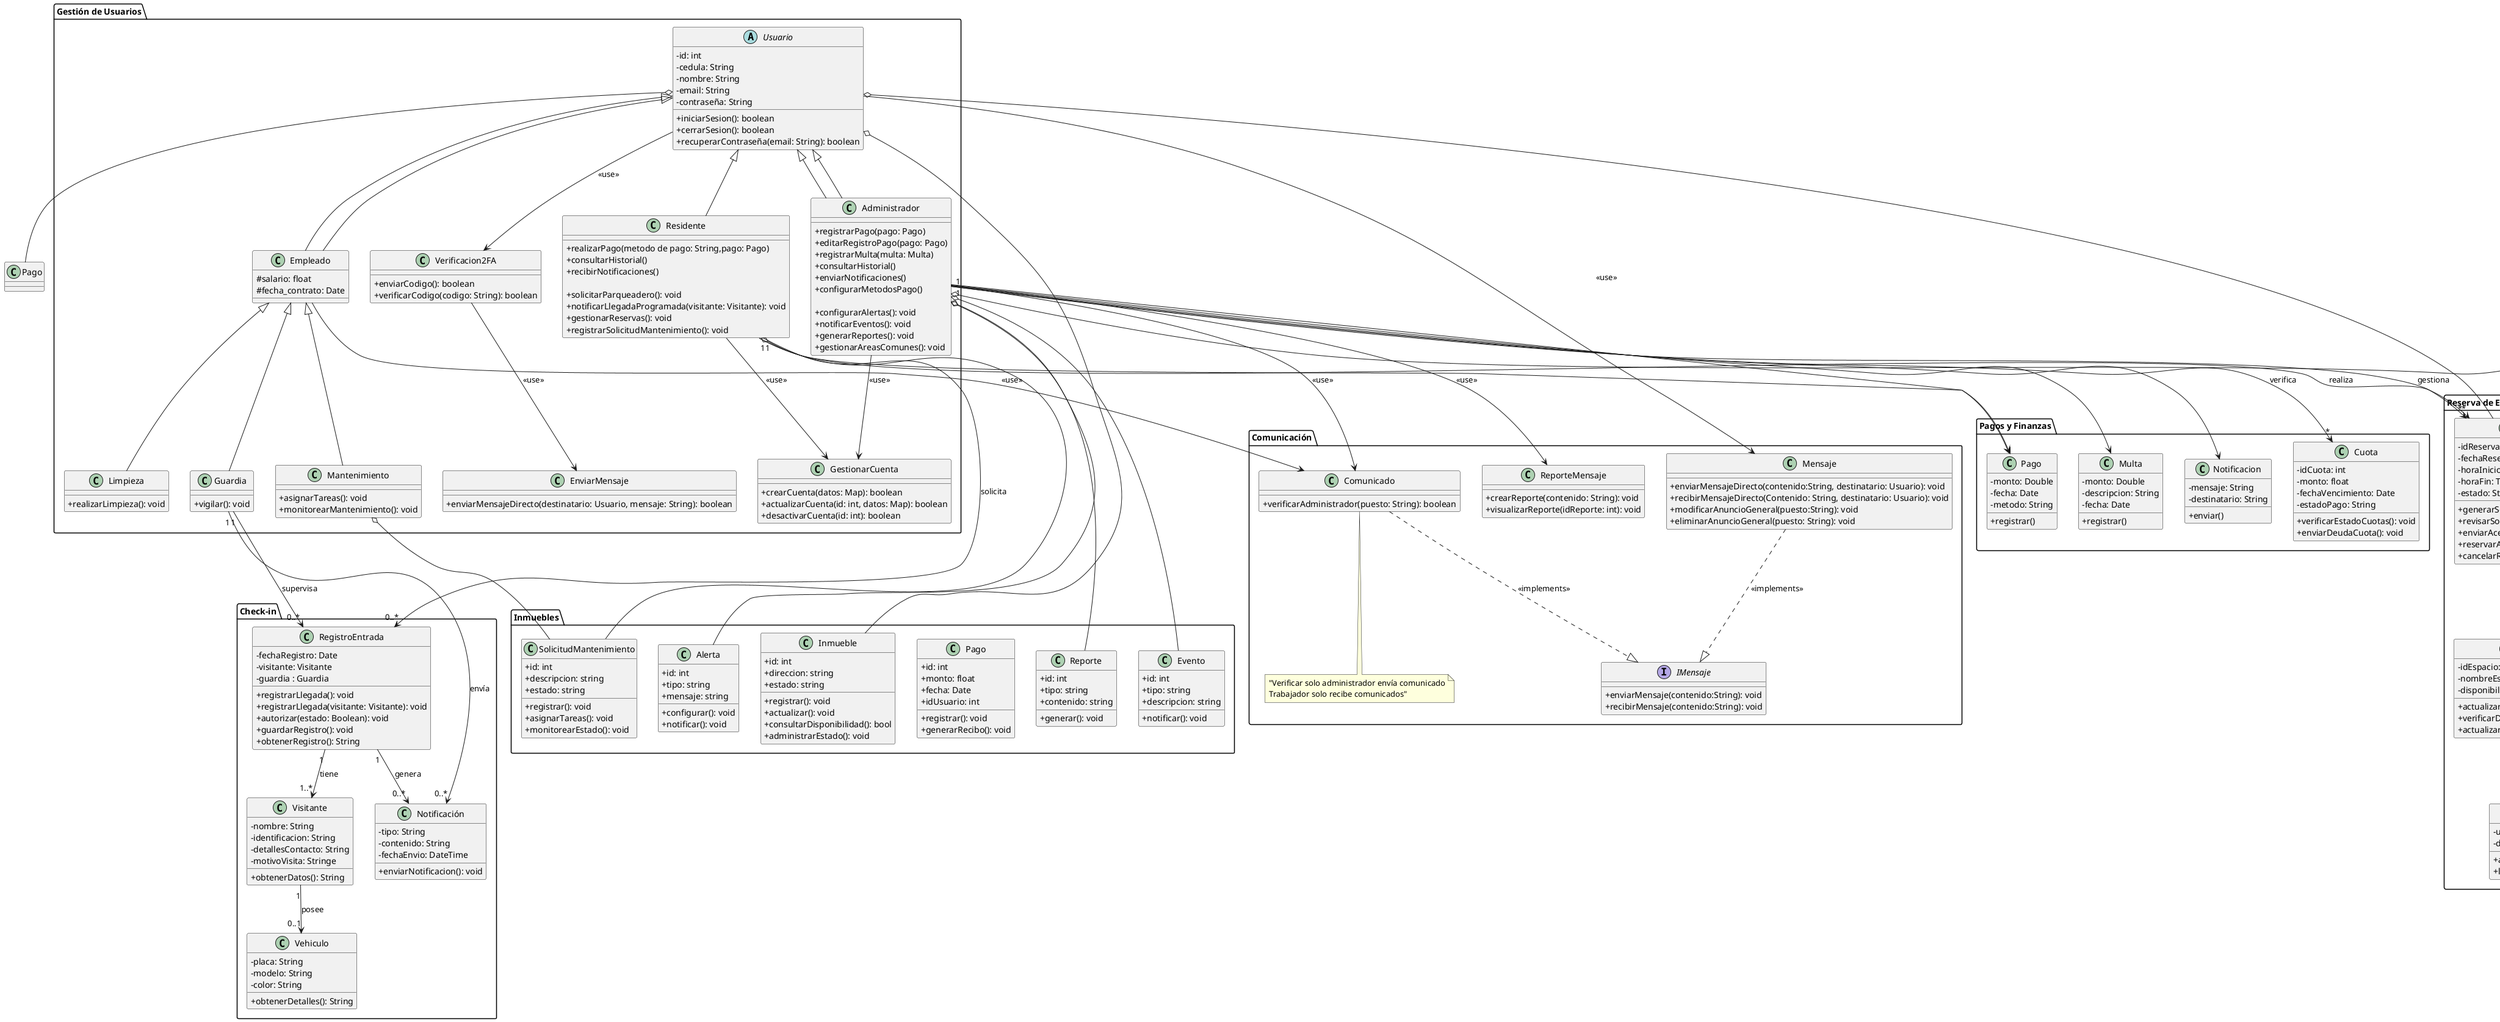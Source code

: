 @startuml DiagramaDeClases
skinparam classAttributeIconSize 0

' ------------ USUARIOS ------------
package "Gestión de Usuarios" {
    Abstract class Usuario {
        - id: int
        - cedula: String
        - nombre: String
        - email: String
        - contraseña: String
        + iniciarSesion(): boolean
        + cerrarSesion(): boolean
        + recuperarContraseña(email: String): boolean
    }

    class Empleado {
        # salario: float
        # fecha_contrato: Date
    }

    class Residente {
        ' Pagos y finanzas
        + realizarPago(metodo de pago: String,pago: Pago)
        + consultarHistorial()
        + recibirNotificaciones()

        ' Check-in
        +solicitarParqueadero(): void
        +notificarLlegadaProgramada(visitante: Visitante): void
    }

    class Administrador {
        ' Pagos y finanzas
        + registrarPago(pago: Pago)
        + editarRegistroPago(pago: Pago)
        + registrarMulta(multa: Multa)
        + consultarHistorial()
        + enviarNotificaciones()
        + configurarMetodosPago()

        ' Inmuebles
        + configurarAlertas(): void
        + notificarEventos(): void
        + generarReportes(): void
        + gestionarAreasComunes(): void
    }

    class Residente {
        ' Inmuebles
        + gestionarReservas(): void
        + registrarSolicitudMantenimiento(): void
    }

    class Guardia {
        + vigilar(): void
    }

    class Mantenimiento {
        + asignarTareas(): void
        + monitorearMantenimiento(): void
    }

    class Limpieza {
        + realizarLimpieza(): void
    }

    ' Clases adicionales para gestión de cuentas
    class Verificacion2FA {
        + enviarCodigo(): boolean
        + verificarCodigo(codigo: String): boolean
    }

    class GestionarCuenta {
        + crearCuenta(datos: Map): boolean
        + actualizarCuenta(id: int, datos: Map): boolean
        + desactivarCuenta(id: int): boolean
    }

    class EnviarMensaje {
        + enviarMensajeDirecto(destinatario: Usuario, mensaje: String): boolean
    }
}

' Relación de herencia
Usuario <|-- Empleado
Usuario <|-- Administrador
Usuario <|-- Residente
Empleado <|-- Limpieza
Empleado <|-- Mantenimiento
Empleado <|-- Guardia

' Relaciones entre clases
Usuario --> Verificacion2FA : "<<use>>"
Administrador --> GestionarCuenta : "<<use>>"
Residente --> GestionarCuenta : "<<use>>"
Verificacion2FA --> EnviarMensaje : "<<use>>"



' ------------ PAGOS Y FINANZAS ------------
package "Pagos y Finanzas" {
    class Pago {
        - monto: Double
        - fecha: Date
        - metodo: String
        + registrar()
    }

    class Multa {
        - monto: Double
        - descripcion: String
        - fecha: Date
        + registrar()
    }

    class Notificacion {
        - mensaje: String
        - destinatario: String
        + enviar()
    }

    class Cuota {
        - idCuota: int
        - monto: float
        - fechaVencimiento: Date
        - estadoPago: String
        + verificarEstadoCuotas(): void
        + enviarDeudaCuota(): void
    }
}

Residente --> Pago
Administrador --> Pago
Administrador --> Multa
Administrador --> Notificacion
Administrador "1" --> "*" Cuota : verifica



' ------------ INMUEBLES ------------
package Inmuebles {
    class Inmueble {
        + id: int
        + direccion: string
        + estado: string
        + registrar(): void
        + actualizar(): void
        + consultarDisponibilidad(): bool
        + administrarEstado(): void
    }

    class SolicitudMantenimiento {
        + id: int
        + descripcion: string
        + estado: string
        + registrar(): void
        + asignarTareas(): void
        + monitorearEstado(): void
    }

    class Pago {
        + id: int
        + monto: float
        + fecha: Date
        + idUsuario: int
        + registrar(): void
        + generarRecibo(): void
    }

    class Alerta {
        + id: int
        + tipo: string
        + mensaje: string
        + configurar(): void
        + notificar(): void
    }

    class Evento {
        + id: int
        + tipo: string
        + descripcion: string
        + notificar(): void
    }

    class Reporte {
        + id: int
        + tipo: string
        + contenido: string
        + generar(): void
    }
}

Administrador o-- Alerta
Administrador o-- Evento
Administrador o-- Reporte

Usuario o-- Inmueble
Usuario o-- Pago

Residente o-- SolicitudMantenimiento
Mantenimiento o-- SolicitudMantenimiento



' ------------ RESERVAS DE ESPACIOS COMUNES ------------
package "Reserva de Espacios Comunes" {
    class Reserva {
        - idReserva: int
        - fechaReserva: Date
        - horaInicio: Time
        - horaFin: Time
        - estado: String
        + generarSolicitudReserva(): void
        + revisarSolicitudReserva(): void
        + enviarAceptacionReserva(): void
        + reservarAreaComun(): void
        + cancelarReserva(): void
    }

    class EspacioComun {
        - idEspacio: int
        - nombreEspacio: String
        - disponibilidad: boolean
        + actualizarDisponibilidad(): void
        + verificarDisponibilidad(): void
        + actualizarEstado(estado: Boolean): void
    }

        class Parqueadero {
        - ubicacion: String
        - disponibilidad: bool
        + asignarEspacio(): void
        + liberarEspacio(): void
    }

}

EspacioComun <|-- Parqueadero
Residente "1" --> "*" Reserva : realiza
Reserva "1" --o "1" EspacioComun : incluye
Administrador "1" --> "*" Reserva : gestiona
Usuario o-- Reserva
Administrador o-- EspacioComun

' ------------ CHECK-IN ------------
package "Check-in" {
    class Visitante {
        - nombre: String
        - identificacion: String
        - detallesContacto: String
        - motivoVisita: Stringe
        + obtenerDatos(): String
    }

    class RegistroEntrada {
        - fechaRegistro: Date
        - visitante: Visitante
        - guardia : Guardia
        + registrarLlegada(): void
        + registrarLlegada(visitante: Visitante): void
        + autorizar(estado: Boolean): void
        + guardarRegistro(): void
        + obtenerRegistro(): String
    }

    class Notificación {
        - tipo: String
        - contenido: String
        - fechaEnvio: DateTime
        + enviarNotificacion(): void
    }

    class Vehiculo {
        - placa: String
        - modelo: String
        - color: String
        + obtenerDetalles(): String
    }
}




Residente "1" --> "0..*" RegistroEntrada : "solicita"

RegistroEntrada "1" --> "0..*" Notificación : "genera"
RegistroEntrada "1" --> "1..*" Visitante : "tiene"

Visitante "1" --> "0..1" Vehiculo : "posee"
Guardia "1" --> "0..*" RegistroEntrada : "supervisa"
Guardia "1" --> "0..*" Notificación : "envía"

' ------------ COMUNICACIÓN ------------
package Comunicación {
    'Almacenar mensajes como Map
    class ReporteMensaje {
        + crearReporte(contenido: String): void
        + visualizarReporte(idReporte: int): void
    }

    class Comunicado {
        + verificarAdministrador(puesto: String): boolean
    }

    class Mensaje{
        + enviarMensajeDirecto(contenido:String, destinatario: Usuario): void
        + recibirMensajeDirecto(Contenido: String, destinatario: Usuario): void
        + modificarAnuncioGeneral(puesto:String): void
        + eliminarAnuncioGeneral(puesto: String): void
    }
    interface IMensaje{
    +enviarMensaje(contenido:String): void
    +recibirMensaje(contenido:String): void
    }
note bottom of Comunicado: "Verificar solo administrador envía comunicado\nTrabajador solo recibe comunicados"
}

Usuario <|-- Empleado
Usuario <|-- Administrador
Administrador --> Comunicado: "<<use>>"
Empleado --> Comunicado: "<<use>>"
Usuario --> Mensaje: "<<use>>"
Administrador --> ReporteMensaje: "<<use>>"
Mensaje ..|> IMensaje: "<<implements>>"
Comunicado ..|> IMensaje: "<<implements>>"


@enduml
